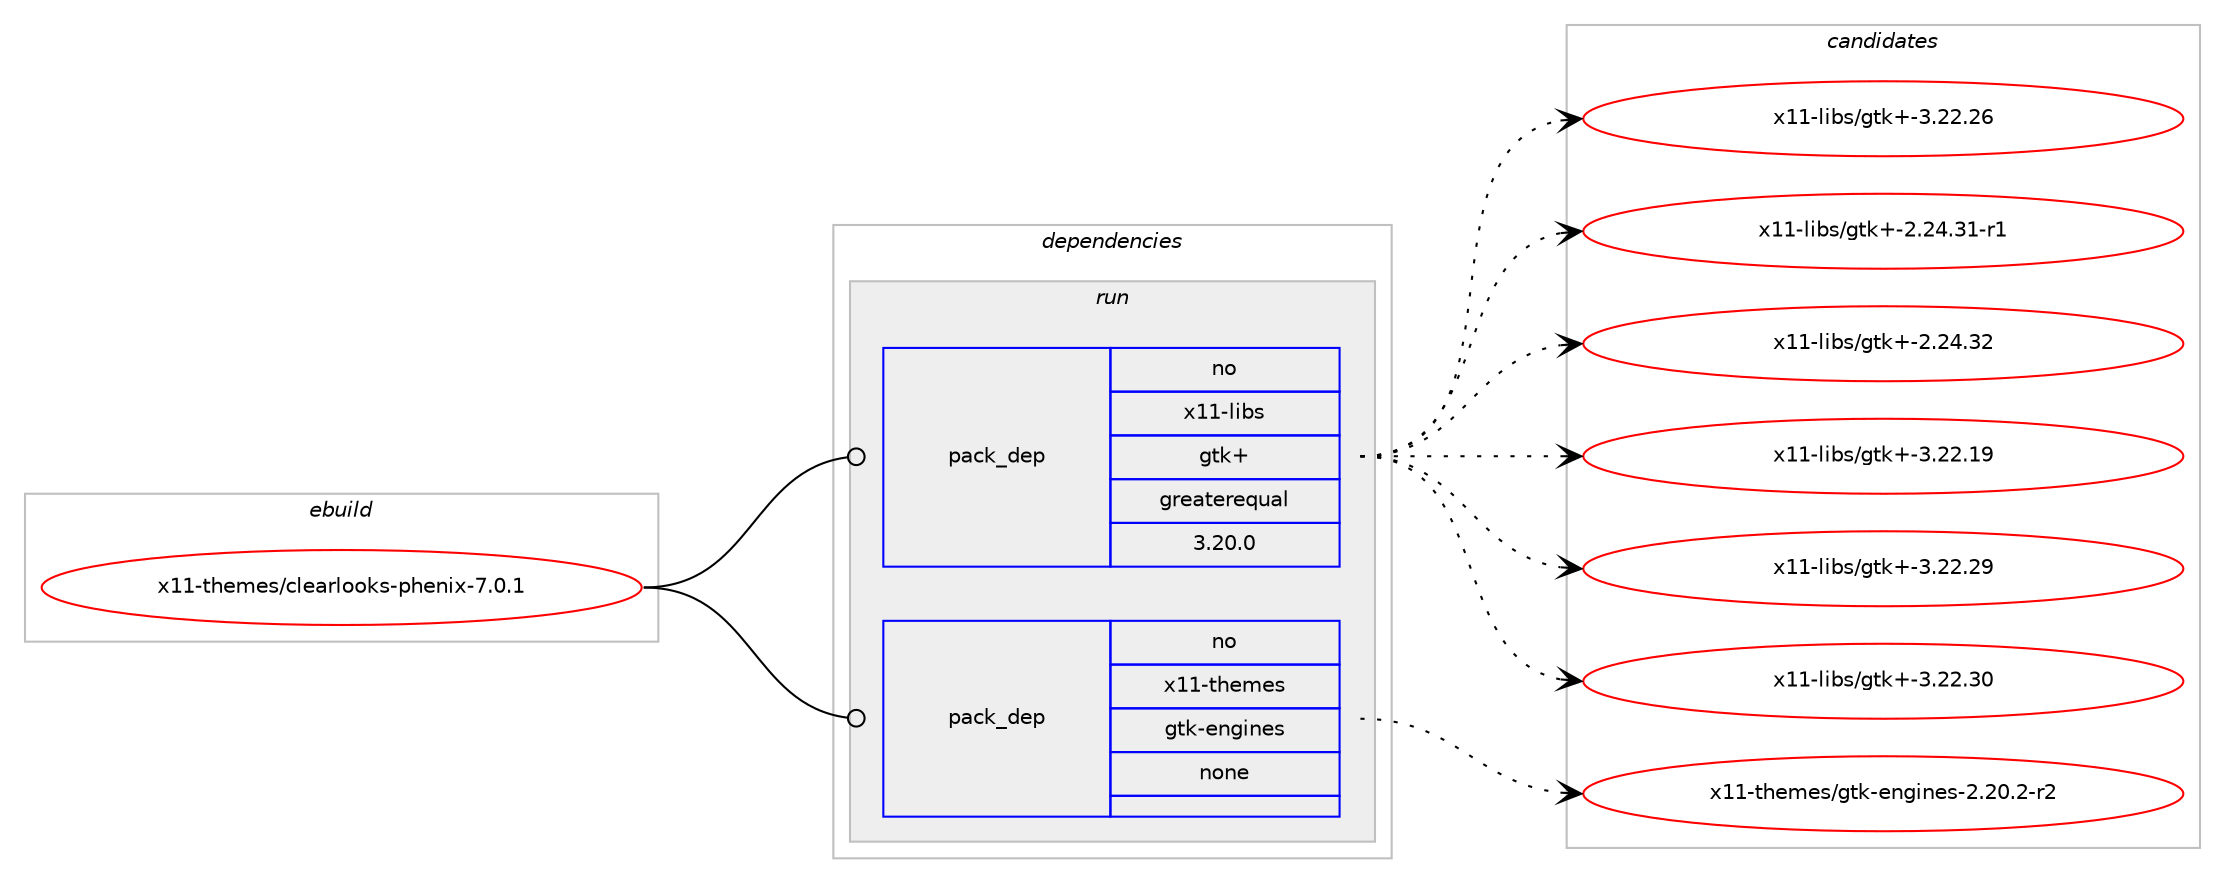 digraph prolog {

# *************
# Graph options
# *************

newrank=true;
concentrate=true;
compound=true;
graph [rankdir=LR,fontname=Helvetica,fontsize=10,ranksep=1.5];#, ranksep=2.5, nodesep=0.2];
edge  [arrowhead=vee];
node  [fontname=Helvetica,fontsize=10];

# **********
# The ebuild
# **********

subgraph cluster_leftcol {
color=gray;
rank=same;
label=<<i>ebuild</i>>;
id [label="x11-themes/clearlooks-phenix-7.0.1", color=red, width=4, href="../x11-themes/clearlooks-phenix-7.0.1.svg"];
}

# ****************
# The dependencies
# ****************

subgraph cluster_midcol {
color=gray;
label=<<i>dependencies</i>>;
subgraph cluster_compile {
fillcolor="#eeeeee";
style=filled;
label=<<i>compile</i>>;
}
subgraph cluster_compileandrun {
fillcolor="#eeeeee";
style=filled;
label=<<i>compile and run</i>>;
}
subgraph cluster_run {
fillcolor="#eeeeee";
style=filled;
label=<<i>run</i>>;
subgraph pack3569 {
dependency4317 [label=<<TABLE BORDER="0" CELLBORDER="1" CELLSPACING="0" CELLPADDING="4" WIDTH="220"><TR><TD ROWSPAN="6" CELLPADDING="30">pack_dep</TD></TR><TR><TD WIDTH="110">no</TD></TR><TR><TD>x11-libs</TD></TR><TR><TD>gtk+</TD></TR><TR><TD>greaterequal</TD></TR><TR><TD>3.20.0</TD></TR></TABLE>>, shape=none, color=blue];
}
id:e -> dependency4317:w [weight=20,style="solid",arrowhead="odot"];
subgraph pack3570 {
dependency4318 [label=<<TABLE BORDER="0" CELLBORDER="1" CELLSPACING="0" CELLPADDING="4" WIDTH="220"><TR><TD ROWSPAN="6" CELLPADDING="30">pack_dep</TD></TR><TR><TD WIDTH="110">no</TD></TR><TR><TD>x11-themes</TD></TR><TR><TD>gtk-engines</TD></TR><TR><TD>none</TD></TR><TR><TD></TD></TR></TABLE>>, shape=none, color=blue];
}
id:e -> dependency4318:w [weight=20,style="solid",arrowhead="odot"];
}
}

# **************
# The candidates
# **************

subgraph cluster_choices {
rank=same;
color=gray;
label=<<i>candidates</i>>;

subgraph choice3569 {
color=black;
nodesep=1;
choice1204949451081059811547103116107434551465050465054 [label="x11-libs/gtk+-3.22.26", color=red, width=4,href="../x11-libs/gtk+-3.22.26.svg"];
choice12049494510810598115471031161074345504650524651494511449 [label="x11-libs/gtk+-2.24.31-r1", color=red, width=4,href="../x11-libs/gtk+-2.24.31-r1.svg"];
choice1204949451081059811547103116107434550465052465150 [label="x11-libs/gtk+-2.24.32", color=red, width=4,href="../x11-libs/gtk+-2.24.32.svg"];
choice1204949451081059811547103116107434551465050464957 [label="x11-libs/gtk+-3.22.19", color=red, width=4,href="../x11-libs/gtk+-3.22.19.svg"];
choice1204949451081059811547103116107434551465050465057 [label="x11-libs/gtk+-3.22.29", color=red, width=4,href="../x11-libs/gtk+-3.22.29.svg"];
choice1204949451081059811547103116107434551465050465148 [label="x11-libs/gtk+-3.22.30", color=red, width=4,href="../x11-libs/gtk+-3.22.30.svg"];
dependency4317:e -> choice1204949451081059811547103116107434551465050465054:w [style=dotted,weight="100"];
dependency4317:e -> choice12049494510810598115471031161074345504650524651494511449:w [style=dotted,weight="100"];
dependency4317:e -> choice1204949451081059811547103116107434550465052465150:w [style=dotted,weight="100"];
dependency4317:e -> choice1204949451081059811547103116107434551465050464957:w [style=dotted,weight="100"];
dependency4317:e -> choice1204949451081059811547103116107434551465050465057:w [style=dotted,weight="100"];
dependency4317:e -> choice1204949451081059811547103116107434551465050465148:w [style=dotted,weight="100"];
}
subgraph choice3570 {
color=black;
nodesep=1;
choice1204949451161041011091011154710311610745101110103105110101115455046504846504511450 [label="x11-themes/gtk-engines-2.20.2-r2", color=red, width=4,href="../x11-themes/gtk-engines-2.20.2-r2.svg"];
dependency4318:e -> choice1204949451161041011091011154710311610745101110103105110101115455046504846504511450:w [style=dotted,weight="100"];
}
}

}
